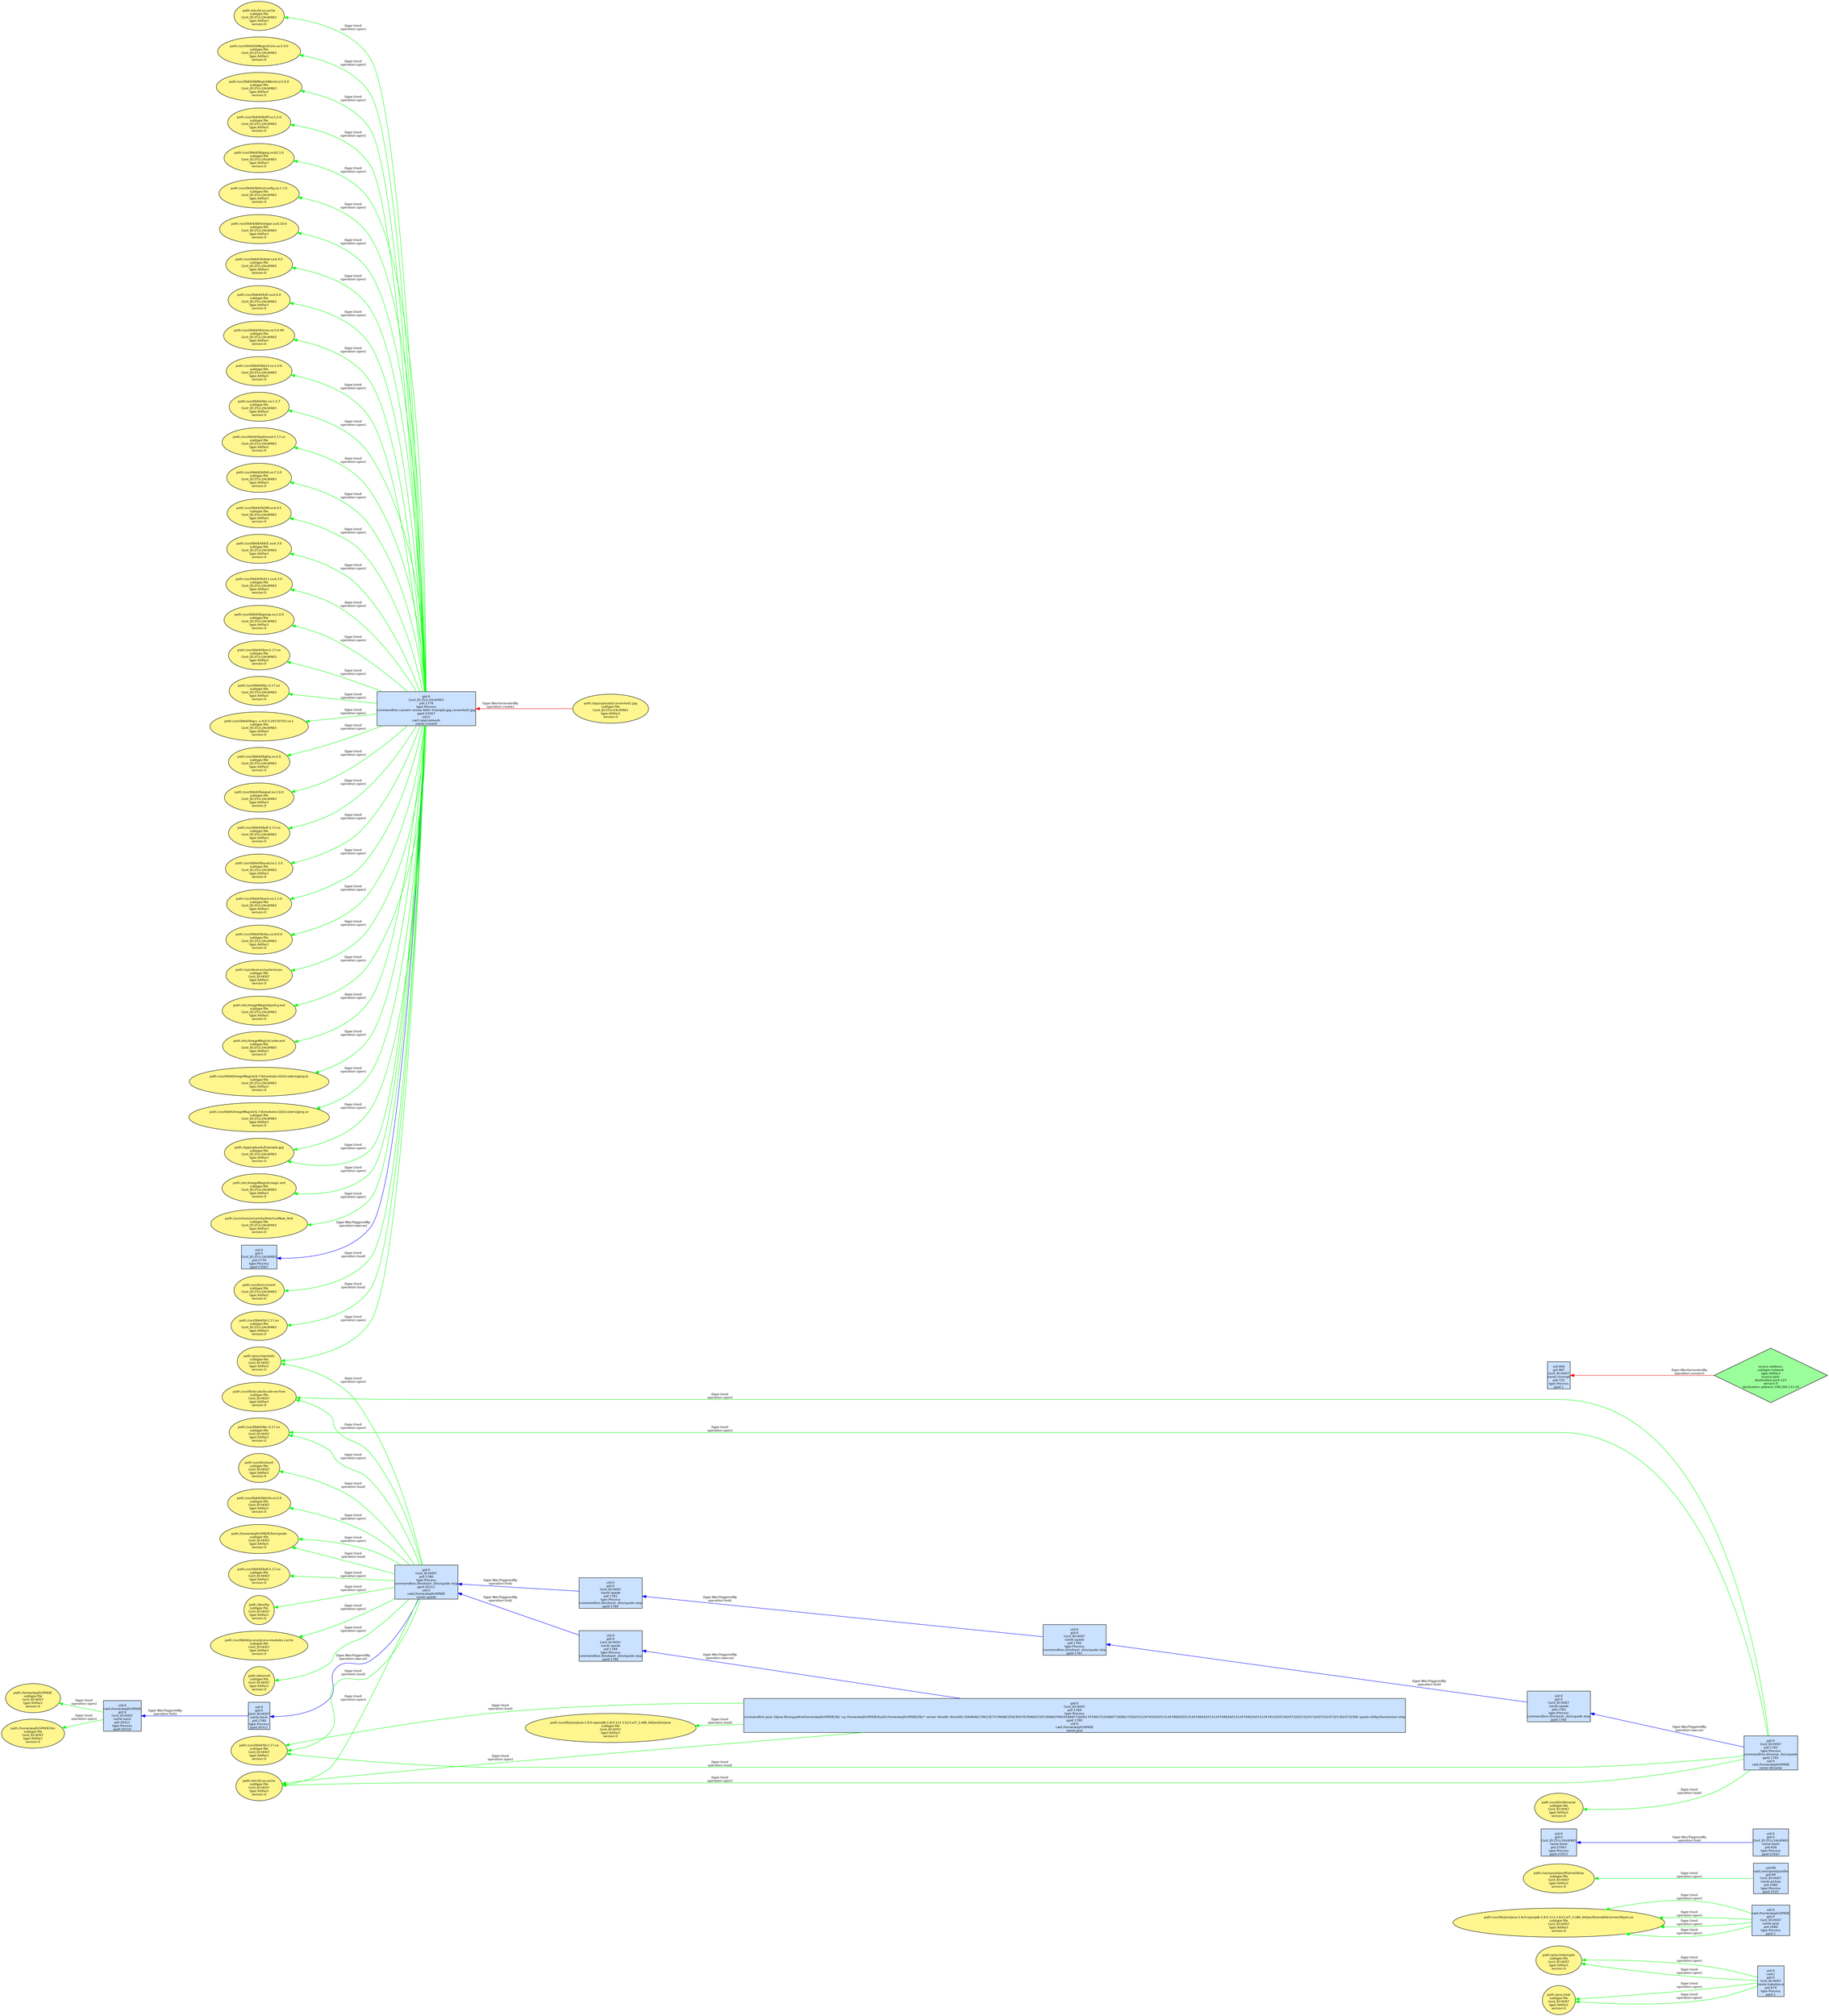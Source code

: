 digraph spade2dot {
graph [rankdir = "RL"];
node [fontname="Helvetica" fontsize="8" style="filled" margin="0.0,0.0"];
edge [fontname="Helvetica" fontsize="8"];
"d5bedb1a84456c5a804f0e257a4b57d2" [label="\nuid:0\ncwd:/\ngid:0\nCont_ID:HOST\nname:irqbalance\npid:674\ntype:Process\nppid:1" shape="box" fillcolor="lightsteelblue1"];
"3594f7b96313cc797d82e3fe8ecaae55" [label="\npath:/proc/interrupts\nsubtype:file\nCont_ID:HOST\ntype:Artifact\nversion:0" shape="ellipse" fillcolor="khaki1"];
"d5bedb1a84456c5a804f0e257a4b57d2" -> "3594f7b96313cc797d82e3fe8ecaae55" [label="(type:Used\noperation:open)" color="green" style="solid"];
"5ae2a8d5a40fef525409eb4b4b286a88" [label="\npath:/proc/stat\nsubtype:file\nCont_ID:HOST\ntype:Artifact\nversion:0" shape="ellipse" fillcolor="khaki1"];
"d5bedb1a84456c5a804f0e257a4b57d2" -> "5ae2a8d5a40fef525409eb4b4b286a88" [label="(type:Used\noperation:open)" color="green" style="solid"];
"ec3abf74a7c3e6f413054c468decd78e" [label="\nuid:0\ncwd:/home/wajih/SPADE\ngid:0\nCont_ID:HOST\nname:java\npid:1680\ntype:Process\nppid:1" shape="box" fillcolor="lightsteelblue1"];
"9724959130d44766ea81b58de6a19d00" [label="\npath:/usr/lib/jvm/java-1.8.0-openjdk-1.8.0.111-1.b15.el7_2.x86_64/jre/lib/amd64/server/libjvm.so\nsubtype:file\nCont_ID:HOST\ntype:Artifact\nversion:0" shape="ellipse" fillcolor="khaki1"];
"ec3abf74a7c3e6f413054c468decd78e" -> "9724959130d44766ea81b58de6a19d00" [label="(type:Used\noperation:open)" color="green" style="solid"];
"ec3abf74a7c3e6f413054c468decd78e" -> "9724959130d44766ea81b58de6a19d00" [label="(type:Used\noperation:open)" color="green" style="solid"];
"ec3abf74a7c3e6f413054c468decd78e" -> "9724959130d44766ea81b58de6a19d00" [label="(type:Used\noperation:open)" color="green" style="solid"];
"ec3abf74a7c3e6f413054c468decd78e" -> "9724959130d44766ea81b58de6a19d00" [label="(type:Used\noperation:open)" color="green" style="solid"];
"09656092b2ca9a7f4b8efa29ac56a645" [label="\nuid:89\ncwd:/var/spool/postfix\ngid:89\nCont_ID:HOST\nname:pickup\npid:1082\ntype:Process\nppid:2522" shape="box" fillcolor="lightsteelblue1"];
"a711edd539155b446dd78e9fd0faf81b" [label="\npath:/var/spool/postfix/maildrop\nsubtype:file\nCont_ID:HOST\ntype:Artifact\nversion:0" shape="ellipse" fillcolor="khaki1"];
"09656092b2ca9a7f4b8efa29ac56a645" -> "a711edd539155b446dd78e9fd0faf81b" [label="(type:Used\noperation:open)" color="green" style="solid"];
"688800286eb8303a6e91432b1bc464df" [label="\nuid:0\ngid:0\nCont_ID:251c24c6f483\nname:bash\npid:23567\ntype:Process\nppid:23553" shape="box" fillcolor="lightsteelblue1"];
"fd22ab16179bcb0be454539cab1e3d76" [label="\nuid:0\ngid:0\nCont_ID:251c24c6f483\nname:bash\npid:426\ntype:Process\nppid:23567" shape="box" fillcolor="lightsteelblue1"];
"fd22ab16179bcb0be454539cab1e3d76" -> "688800286eb8303a6e91432b1bc464df" [label="(type:WasTriggeredBy\noperation:fork)" color="blue" style="solid"];
"197ac070e965aefe192e0815894fb07e" [label="\nuid:0\ngid:0\nCont_ID:251c24c6f483\npid:1779\ntype:Process\nppid:23567" shape="box" fillcolor="lightsteelblue1"];
"0410a08c914e2f43c41a002bb4ccf6e2" [label="\ngid:0\nCont_ID:251c24c6f483\npid:1779\ntype:Process\ncommandline:convert -resize 600> Example.jpg converted1.jpg\nppid:23567\nuid:0\ncwd:/app/uploads\nname:convert" shape="box" fillcolor="lightsteelblue1"];
"0410a08c914e2f43c41a002bb4ccf6e2" -> "197ac070e965aefe192e0815894fb07e" [label="(type:WasTriggeredBy\noperation:execve)" color="blue" style="solid"];
"688f233d7efacfeb5d1a40705bd8fac8" [label="\npath:/usr/bin/convert\nsubtype:file\nCont_ID:251c24c6f483\ntype:Artifact\nversion:0" shape="ellipse" fillcolor="khaki1"];
"0410a08c914e2f43c41a002bb4ccf6e2" -> "688f233d7efacfeb5d1a40705bd8fac8" [label="(type:Used\noperation:load)" color="green" style="solid"];
"225200f1b4b9d6d4d15cb79c26663d99" [label="\npath:/usr/lib64/ld-2.17.so\nsubtype:file\nCont_ID:251c24c6f483\ntype:Artifact\nversion:0" shape="ellipse" fillcolor="khaki1"];
"0410a08c914e2f43c41a002bb4ccf6e2" -> "225200f1b4b9d6d4d15cb79c26663d99" [label="(type:Used\noperation:load)" color="green" style="solid"];
"5e6870be5fae6ce6e3b2673f7af7dba7" [label="\npath:/etc/ld.so.cache\nsubtype:file\nCont_ID:251c24c6f483\ntype:Artifact\nversion:0" shape="ellipse" fillcolor="khaki1"];
"0410a08c914e2f43c41a002bb4ccf6e2" -> "5e6870be5fae6ce6e3b2673f7af7dba7" [label="(type:Used\noperation:open)" color="green" style="solid"];
"1eac1f1ccafbb1c02876ba22739d3308" [label="\npath:/usr/lib64/libMagickCore.so.5.0.0\nsubtype:file\nCont_ID:251c24c6f483\ntype:Artifact\nversion:0" shape="ellipse" fillcolor="khaki1"];
"0410a08c914e2f43c41a002bb4ccf6e2" -> "1eac1f1ccafbb1c02876ba22739d3308" [label="(type:Used\noperation:open)" color="green" style="solid"];
"aca5c0d2823de746410c3d4f88188389" [label="\npath:/usr/lib64/libMagickWand.so.5.0.0\nsubtype:file\nCont_ID:251c24c6f483\ntype:Artifact\nversion:0" shape="ellipse" fillcolor="khaki1"];
"0410a08c914e2f43c41a002bb4ccf6e2" -> "aca5c0d2823de746410c3d4f88188389" [label="(type:Used\noperation:open)" color="green" style="solid"];
"351d6340bbf8dda73eb2aa7082de8283" [label="\npath:/usr/lib64/libtiff.so.5.2.0\nsubtype:file\nCont_ID:251c24c6f483\ntype:Artifact\nversion:0" shape="ellipse" fillcolor="khaki1"];
"0410a08c914e2f43c41a002bb4ccf6e2" -> "351d6340bbf8dda73eb2aa7082de8283" [label="(type:Used\noperation:open)" color="green" style="solid"];
"7be3352ebab7396f8a61b97427d063d9" [label="\npath:/usr/lib64/libjpeg.so.62.1.0\nsubtype:file\nCont_ID:251c24c6f483\ntype:Artifact\nversion:0" shape="ellipse" fillcolor="khaki1"];
"0410a08c914e2f43c41a002bb4ccf6e2" -> "7be3352ebab7396f8a61b97427d063d9" [label="(type:Used\noperation:open)" color="green" style="solid"];
"b594df7f7b59f057b38bd02a30078119" [label="\npath:/usr/lib64/libfontconfig.so.1.7.0\nsubtype:file\nCont_ID:251c24c6f483\ntype:Artifact\nversion:0" shape="ellipse" fillcolor="khaki1"];
"0410a08c914e2f43c41a002bb4ccf6e2" -> "b594df7f7b59f057b38bd02a30078119" [label="(type:Used\noperation:open)" color="green" style="solid"];
"e281dd791945f8c856fe3fbc0f4dbdcd" [label="\npath:/usr/lib64/libfreetype.so.6.10.0\nsubtype:file\nCont_ID:251c24c6f483\ntype:Artifact\nversion:0" shape="ellipse" fillcolor="khaki1"];
"0410a08c914e2f43c41a002bb4ccf6e2" -> "e281dd791945f8c856fe3fbc0f4dbdcd" [label="(type:Used\noperation:open)" color="green" style="solid"];
"3ca30fea82a6fdd7eb34ccfd2d2a446b" [label="\npath:/usr/lib64/libXext.so.6.4.0\nsubtype:file\nCont_ID:251c24c6f483\ntype:Artifact\nversion:0" shape="ellipse" fillcolor="khaki1"];
"0410a08c914e2f43c41a002bb4ccf6e2" -> "3ca30fea82a6fdd7eb34ccfd2d2a446b" [label="(type:Used\noperation:open)" color="green" style="solid"];
"41c8a87dca0fbee9f8a905d2534a12af" [label="\npath:/usr/lib64/libXt.so.6.0.0\nsubtype:file\nCont_ID:251c24c6f483\ntype:Artifact\nversion:0" shape="ellipse" fillcolor="khaki1"];
"0410a08c914e2f43c41a002bb4ccf6e2" -> "41c8a87dca0fbee9f8a905d2534a12af" [label="(type:Used\noperation:open)" color="green" style="solid"];
"1f925e339790617854569d9f8d59a2df" [label="\npath:/usr/lib64/liblzma.so.5.0.99\nsubtype:file\nCont_ID:251c24c6f483\ntype:Artifact\nversion:0" shape="ellipse" fillcolor="khaki1"];
"0410a08c914e2f43c41a002bb4ccf6e2" -> "1f925e339790617854569d9f8d59a2df" [label="(type:Used\noperation:open)" color="green" style="solid"];
"cf793807a685341a20e96ddbc2fdc10d" [label="\npath:/usr/lib64/libbz2.so.1.0.6\nsubtype:file\nCont_ID:251c24c6f483\ntype:Artifact\nversion:0" shape="ellipse" fillcolor="khaki1"];
"0410a08c914e2f43c41a002bb4ccf6e2" -> "cf793807a685341a20e96ddbc2fdc10d" [label="(type:Used\noperation:open)" color="green" style="solid"];
"11098114ad517b3490b897c5b246355b" [label="\npath:/usr/lib64/libz.so.1.2.7\nsubtype:file\nCont_ID:251c24c6f483\ntype:Artifact\nversion:0" shape="ellipse" fillcolor="khaki1"];
"0410a08c914e2f43c41a002bb4ccf6e2" -> "11098114ad517b3490b897c5b246355b" [label="(type:Used\noperation:open)" color="green" style="solid"];
"b8cd367b86b19a266143df1b76b1b810" [label="\npath:/usr/lib64/libpthread-2.17.so\nsubtype:file\nCont_ID:251c24c6f483\ntype:Artifact\nversion:0" shape="ellipse" fillcolor="khaki1"];
"0410a08c914e2f43c41a002bb4ccf6e2" -> "b8cd367b86b19a266143df1b76b1b810" [label="(type:Used\noperation:open)" color="green" style="solid"];
"37c71578fdcaf4be268f29e78346dcef" [label="\npath:/usr/lib64/libltdl.so.7.3.0\nsubtype:file\nCont_ID:251c24c6f483\ntype:Artifact\nversion:0" shape="ellipse" fillcolor="khaki1"];
"0410a08c914e2f43c41a002bb4ccf6e2" -> "37c71578fdcaf4be268f29e78346dcef" [label="(type:Used\noperation:open)" color="green" style="solid"];
"530ebc73368e3ffc0a4f128f19503bf2" [label="\npath:/usr/lib64/libSM.so.6.0.1\nsubtype:file\nCont_ID:251c24c6f483\ntype:Artifact\nversion:0" shape="ellipse" fillcolor="khaki1"];
"0410a08c914e2f43c41a002bb4ccf6e2" -> "530ebc73368e3ffc0a4f128f19503bf2" [label="(type:Used\noperation:open)" color="green" style="solid"];
"82591715cc68ee2680004033c8e7b06c" [label="\npath:/usr/lib64/libICE.so.6.3.0\nsubtype:file\nCont_ID:251c24c6f483\ntype:Artifact\nversion:0" shape="ellipse" fillcolor="khaki1"];
"0410a08c914e2f43c41a002bb4ccf6e2" -> "82591715cc68ee2680004033c8e7b06c" [label="(type:Used\noperation:open)" color="green" style="solid"];
"f9be7fb066322268da3672299d8836f5" [label="\npath:/usr/lib64/libX11.so.6.3.0\nsubtype:file\nCont_ID:251c24c6f483\ntype:Artifact\nversion:0" shape="ellipse" fillcolor="khaki1"];
"0410a08c914e2f43c41a002bb4ccf6e2" -> "f9be7fb066322268da3672299d8836f5" [label="(type:Used\noperation:open)" color="green" style="solid"];
"1fc4d9d17f382a5f2012b8fa10d19267" [label="\npath:/usr/lib64/libgomp.so.1.0.0\nsubtype:file\nCont_ID:251c24c6f483\ntype:Artifact\nversion:0" shape="ellipse" fillcolor="khaki1"];
"0410a08c914e2f43c41a002bb4ccf6e2" -> "1fc4d9d17f382a5f2012b8fa10d19267" [label="(type:Used\noperation:open)" color="green" style="solid"];
"d8af93a457bb05fd6eb02c50e3fbe8cb" [label="\npath:/usr/lib64/libm-2.17.so\nsubtype:file\nCont_ID:251c24c6f483\ntype:Artifact\nversion:0" shape="ellipse" fillcolor="khaki1"];
"0410a08c914e2f43c41a002bb4ccf6e2" -> "d8af93a457bb05fd6eb02c50e3fbe8cb" [label="(type:Used\noperation:open)" color="green" style="solid"];
"5df380cfe507cdc53b217d39e066feec" [label="\npath:/usr/lib64/libc-2.17.so\nsubtype:file\nCont_ID:251c24c6f483\ntype:Artifact\nversion:0" shape="ellipse" fillcolor="khaki1"];
"0410a08c914e2f43c41a002bb4ccf6e2" -> "5df380cfe507cdc53b217d39e066feec" [label="(type:Used\noperation:open)" color="green" style="solid"];
"5b5fa20a2075e9d920284e8bea07afd8" [label="\npath:/usr/lib64/libgcc_s-4.8.5-20150702.so.1\nsubtype:file\nCont_ID:251c24c6f483\ntype:Artifact\nversion:0" shape="ellipse" fillcolor="khaki1"];
"0410a08c914e2f43c41a002bb4ccf6e2" -> "5b5fa20a2075e9d920284e8bea07afd8" [label="(type:Used\noperation:open)" color="green" style="solid"];
"e3a5e7ef9cb1dddd15c7b4c769e60692" [label="\npath:/usr/lib64/libjbig.so.2.0\nsubtype:file\nCont_ID:251c24c6f483\ntype:Artifact\nversion:0" shape="ellipse" fillcolor="khaki1"];
"0410a08c914e2f43c41a002bb4ccf6e2" -> "e3a5e7ef9cb1dddd15c7b4c769e60692" [label="(type:Used\noperation:open)" color="green" style="solid"];
"9aca8746a3956a90659b9b037ac52abb" [label="\npath:/usr/lib64/libexpat.so.1.6.0\nsubtype:file\nCont_ID:251c24c6f483\ntype:Artifact\nversion:0" shape="ellipse" fillcolor="khaki1"];
"0410a08c914e2f43c41a002bb4ccf6e2" -> "9aca8746a3956a90659b9b037ac52abb" [label="(type:Used\noperation:open)" color="green" style="solid"];
"f908fc2999bb239bb3b29a937951e11f" [label="\npath:/usr/lib64/libdl-2.17.so\nsubtype:file\nCont_ID:251c24c6f483\ntype:Artifact\nversion:0" shape="ellipse" fillcolor="khaki1"];
"0410a08c914e2f43c41a002bb4ccf6e2" -> "f908fc2999bb239bb3b29a937951e11f" [label="(type:Used\noperation:open)" color="green" style="solid"];
"1df63e91beff66a27673a3ad0fe94e6c" [label="\npath:/usr/lib64/libuuid.so.1.3.0\nsubtype:file\nCont_ID:251c24c6f483\ntype:Artifact\nversion:0" shape="ellipse" fillcolor="khaki1"];
"0410a08c914e2f43c41a002bb4ccf6e2" -> "1df63e91beff66a27673a3ad0fe94e6c" [label="(type:Used\noperation:open)" color="green" style="solid"];
"580b4bd87b56d7f5f1ca3d0981ab3fc6" [label="\npath:/usr/lib64/libxcb.so.1.1.0\nsubtype:file\nCont_ID:251c24c6f483\ntype:Artifact\nversion:0" shape="ellipse" fillcolor="khaki1"];
"0410a08c914e2f43c41a002bb4ccf6e2" -> "580b4bd87b56d7f5f1ca3d0981ab3fc6" [label="(type:Used\noperation:open)" color="green" style="solid"];
"5bec3e6d7beab4a354a7dfa2b50bd6b1" [label="\npath:/usr/lib64/libXau.so.6.0.0\nsubtype:file\nCont_ID:251c24c6f483\ntype:Artifact\nversion:0" shape="ellipse" fillcolor="khaki1"];
"0410a08c914e2f43c41a002bb4ccf6e2" -> "5bec3e6d7beab4a354a7dfa2b50bd6b1" [label="(type:Used\noperation:open)" color="green" style="solid"];
"456edbb7a3dc6defd6bf8bcc8f229c5e" [label="\npath:/sys/devices/system/cpu\nsubtype:file\nCont_ID:HOST\ntype:Artifact\nversion:0" shape="ellipse" fillcolor="khaki1"];
"0410a08c914e2f43c41a002bb4ccf6e2" -> "456edbb7a3dc6defd6bf8bcc8f229c5e" [label="(type:Used\noperation:open)" color="green" style="solid"];
"c5af0c4f10c673782667cb8ee66e7245" [label="\npath:/proc/meminfo\nsubtype:file\nCont_ID:HOST\ntype:Artifact\nversion:0" shape="ellipse" fillcolor="khaki1"];
"0410a08c914e2f43c41a002bb4ccf6e2" -> "c5af0c4f10c673782667cb8ee66e7245" [label="(type:Used\noperation:open)" color="green" style="solid"];
"11321a3c1555760b9ce1668ac6409a4d" [label="\npath:/etc/ImageMagick/policy.xml\nsubtype:file\nCont_ID:251c24c6f483\ntype:Artifact\nversion:0" shape="ellipse" fillcolor="khaki1"];
"0410a08c914e2f43c41a002bb4ccf6e2" -> "11321a3c1555760b9ce1668ac6409a4d" [label="(type:Used\noperation:open)" color="green" style="solid"];
"7385287e7c86a380b4328b5be38fe1a8" [label="\npath:/etc/ImageMagick/coder.xml\nsubtype:file\nCont_ID:251c24c6f483\ntype:Artifact\nversion:0" shape="ellipse" fillcolor="khaki1"];
"0410a08c914e2f43c41a002bb4ccf6e2" -> "7385287e7c86a380b4328b5be38fe1a8" [label="(type:Used\noperation:open)" color="green" style="solid"];
"cf0c53bb8f9c4209b5c1aea632c275a8" [label="\npath:/usr/lib64/ImageMagick-6.7.8/modules-Q16/coders/jpeg.la\nsubtype:file\nCont_ID:251c24c6f483\ntype:Artifact\nversion:0" shape="ellipse" fillcolor="khaki1"];
"0410a08c914e2f43c41a002bb4ccf6e2" -> "cf0c53bb8f9c4209b5c1aea632c275a8" [label="(type:Used\noperation:open)" color="green" style="solid"];
"526eb243a49a645b35ef85bcb12503cc" [label="\npath:/usr/lib64/ImageMagick-6.7.8/modules-Q16/coders/jpeg.so\nsubtype:file\nCont_ID:251c24c6f483\ntype:Artifact\nversion:0" shape="ellipse" fillcolor="khaki1"];
"0410a08c914e2f43c41a002bb4ccf6e2" -> "526eb243a49a645b35ef85bcb12503cc" [label="(type:Used\noperation:open)" color="green" style="solid"];
"73ddcb2de17db075f60ca88db86455d9" [label="\npath:/app/uploads/Example.jpg\nsubtype:file\nCont_ID:251c24c6f483\ntype:Artifact\nversion:0" shape="ellipse" fillcolor="khaki1"];
"0410a08c914e2f43c41a002bb4ccf6e2" -> "73ddcb2de17db075f60ca88db86455d9" [label="(type:Used\noperation:open)" color="green" style="solid"];
"93197066ccf3bc6d750364c2807c0037" [label="\npath:/etc/ImageMagick/magic.xml\nsubtype:file\nCont_ID:251c24c6f483\ntype:Artifact\nversion:0" shape="ellipse" fillcolor="khaki1"];
"0410a08c914e2f43c41a002bb4ccf6e2" -> "93197066ccf3bc6d750364c2807c0037" [label="(type:Used\noperation:open)" color="green" style="solid"];
"0410a08c914e2f43c41a002bb4ccf6e2" -> "73ddcb2de17db075f60ca88db86455d9" [label="(type:Used\noperation:open)" color="green" style="solid"];
"1f512b9b112a72b4cfbd789a7a23b7af" [label="\npath:/usr/share/zoneinfo/America/New_York\nsubtype:file\nCont_ID:251c24c6f483\ntype:Artifact\nversion:0" shape="ellipse" fillcolor="khaki1"];
"0410a08c914e2f43c41a002bb4ccf6e2" -> "1f512b9b112a72b4cfbd789a7a23b7af" [label="(type:Used\noperation:open)" color="green" style="solid"];
"838862b9e663e5cd63edf6251da0159a" [label="\npath:/app/uploads/converted1.jpg\nsubtype:file\nCont_ID:251c24c6f483\ntype:Artifact\nversion:0" shape="ellipse" fillcolor="khaki1"];
"838862b9e663e5cd63edf6251da0159a" -> "0410a08c914e2f43c41a002bb4ccf6e2" [label="(type:WasGeneratedBy\noperation:create)" color="red" style="solid"];
"4ff405315f7e9beb8e9adaefe2070232" [label="\nuid:990\ngid:987\nCont_ID:HOST\nname:chronyd\npid:722\ntype:Process\nppid:1" shape="box" fillcolor="lightsteelblue1"];
"a462f377b19096afa1737854ec3d4e88" [label="\nsource address:\nsubtype:network\ntype:Artifact\nsource port:\ndestination port:123\nversion:0\ndestination address:198.206.133.14" shape="diamond" fillcolor="palegreen1"];
"a462f377b19096afa1737854ec3d4e88" -> "4ff405315f7e9beb8e9adaefe2070232" [label="(type:WasGeneratedBy\noperation:connect)" color="red" style="solid"];
"d5bedb1a84456c5a804f0e257a4b57d2" -> "3594f7b96313cc797d82e3fe8ecaae55" [label="(type:Used\noperation:open)" color="green" style="solid"];
"d5bedb1a84456c5a804f0e257a4b57d2" -> "5ae2a8d5a40fef525409eb4b4b286a88" [label="(type:Used\noperation:open)" color="green" style="solid"];
"55473faaac1e12906896b94b3ac1ad7a" [label="\nuid:0\ncwd:/home/wajih/SPADE\ngid:0\nCont_ID:HOST\nname:bash\npid:20311\ntype:Process\nppid:20310" shape="box" fillcolor="lightsteelblue1"];
"34b3ddfe63a15f1e4797bfd627089f42" [label="\npath:/home/wajih/SPADE\nsubtype:file\nCont_ID:HOST\ntype:Artifact\nversion:0" shape="ellipse" fillcolor="khaki1"];
"55473faaac1e12906896b94b3ac1ad7a" -> "34b3ddfe63a15f1e4797bfd627089f42" [label="(type:Used\noperation:open)" color="green" style="solid"];
"e85dbbb79c57b4003a9ad14124d7f9e4" [label="\npath:/home/wajih/SPADE/bin\nsubtype:file\nCont_ID:HOST\ntype:Artifact\nversion:0" shape="ellipse" fillcolor="khaki1"];
"55473faaac1e12906896b94b3ac1ad7a" -> "e85dbbb79c57b4003a9ad14124d7f9e4" [label="(type:Used\noperation:open)" color="green" style="solid"];
"3de1267fea6e3dc6f35408f755360abe" [label="\nuid:0\ngid:0\nCont_ID:HOST\nname:bash\npid:1780\ntype:Process\nppid:20311" shape="box" fillcolor="lightsteelblue1"];
"3de1267fea6e3dc6f35408f755360abe" -> "55473faaac1e12906896b94b3ac1ad7a" [label="(type:WasTriggeredBy\noperation:fork)" color="blue" style="solid"];
"db0a231f61a2dc3cd58aac2dd872137f" [label="\ngid:0\nCont_ID:HOST\npid:1780\ntype:Process\ncommandline:/bin/bash ./bin/spade stop\nppid:20311\nuid:0\ncwd:/home/wajih/SPADE\nname:spade" shape="box" fillcolor="lightsteelblue1"];
"db0a231f61a2dc3cd58aac2dd872137f" -> "3de1267fea6e3dc6f35408f755360abe" [label="(type:WasTriggeredBy\noperation:execve)" color="blue" style="solid"];
"b1ab4a98f560d0a26368182f39a1b5f7" [label="\npath:/home/wajih/SPADE/bin/spade\nsubtype:file\nCont_ID:HOST\ntype:Artifact\nversion:0" shape="ellipse" fillcolor="khaki1"];
"db0a231f61a2dc3cd58aac2dd872137f" -> "b1ab4a98f560d0a26368182f39a1b5f7" [label="(type:Used\noperation:load)" color="green" style="solid"];
"09053ebeb5f786b840c657a710ca85f5" [label="\npath:/usr/bin/bash\nsubtype:file\nCont_ID:HOST\ntype:Artifact\nversion:0" shape="ellipse" fillcolor="khaki1"];
"db0a231f61a2dc3cd58aac2dd872137f" -> "09053ebeb5f786b840c657a710ca85f5" [label="(type:Used\noperation:load)" color="green" style="solid"];
"55c03adc9e8e37a397f8954ce287f40c" [label="\npath:/usr/lib64/ld-2.17.so\nsubtype:file\nCont_ID:HOST\ntype:Artifact\nversion:0" shape="ellipse" fillcolor="khaki1"];
"db0a231f61a2dc3cd58aac2dd872137f" -> "55c03adc9e8e37a397f8954ce287f40c" [label="(type:Used\noperation:load)" color="green" style="solid"];
"ad3ba21ede0dea95855357ddd5780a19" [label="\npath:/etc/ld.so.cache\nsubtype:file\nCont_ID:HOST\ntype:Artifact\nversion:0" shape="ellipse" fillcolor="khaki1"];
"db0a231f61a2dc3cd58aac2dd872137f" -> "ad3ba21ede0dea95855357ddd5780a19" [label="(type:Used\noperation:open)" color="green" style="solid"];
"38004e85fb03317aa01ff00cd29376f9" [label="\npath:/usr/lib64/libtinfo.so.5.9\nsubtype:file\nCont_ID:HOST\ntype:Artifact\nversion:0" shape="ellipse" fillcolor="khaki1"];
"db0a231f61a2dc3cd58aac2dd872137f" -> "38004e85fb03317aa01ff00cd29376f9" [label="(type:Used\noperation:open)" color="green" style="solid"];
"eb09697f9a2def3fe5929a2065914497" [label="\npath:/usr/lib64/libdl-2.17.so\nsubtype:file\nCont_ID:HOST\ntype:Artifact\nversion:0" shape="ellipse" fillcolor="khaki1"];
"db0a231f61a2dc3cd58aac2dd872137f" -> "eb09697f9a2def3fe5929a2065914497" [label="(type:Used\noperation:open)" color="green" style="solid"];
"a71d01ae0398c198ca06ba9023cd8b04" [label="\npath:/usr/lib64/libc-2.17.so\nsubtype:file\nCont_ID:HOST\ntype:Artifact\nversion:0" shape="ellipse" fillcolor="khaki1"];
"db0a231f61a2dc3cd58aac2dd872137f" -> "a71d01ae0398c198ca06ba9023cd8b04" [label="(type:Used\noperation:open)" color="green" style="solid"];
"0fde2f68e2971cd2d62dac8ee143bd13" [label="\npath:/dev/tty\nsubtype:file\nCont_ID:HOST\ntype:Artifact\nversion:0" shape="ellipse" fillcolor="khaki1"];
"db0a231f61a2dc3cd58aac2dd872137f" -> "0fde2f68e2971cd2d62dac8ee143bd13" [label="(type:Used\noperation:open)" color="green" style="solid"];
"f8459929a6ee407583721e00c1e38742" [label="\npath:/usr/lib/locale/locale-archive\nsubtype:file\nCont_ID:HOST\ntype:Artifact\nversion:0" shape="ellipse" fillcolor="khaki1"];
"db0a231f61a2dc3cd58aac2dd872137f" -> "f8459929a6ee407583721e00c1e38742" [label="(type:Used\noperation:open)" color="green" style="solid"];
"db0a231f61a2dc3cd58aac2dd872137f" -> "c5af0c4f10c673782667cb8ee66e7245" [label="(type:Used\noperation:open)" color="green" style="solid"];
"e7bc7d4409586285a06e07f523dc3502" [label="\npath:/usr/lib64/gconv/gconv-modules.cache\nsubtype:file\nCont_ID:HOST\ntype:Artifact\nversion:0" shape="ellipse" fillcolor="khaki1"];
"db0a231f61a2dc3cd58aac2dd872137f" -> "e7bc7d4409586285a06e07f523dc3502" [label="(type:Used\noperation:open)" color="green" style="solid"];
"b1ab4a98f560d0a26368182f39a1b5f7" [label="\npath:/home/wajih/SPADE/bin/spade\nsubtype:file\nCont_ID:HOST\ntype:Artifact\nversion:0" shape="ellipse" fillcolor="khaki1"];
"db0a231f61a2dc3cd58aac2dd872137f" -> "b1ab4a98f560d0a26368182f39a1b5f7" [label="(type:Used\noperation:open)" color="green" style="solid"];
"b12b875036d9303bcdc1efe3bc2347e3" [label="\nuid:0\ngid:0\nCont_ID:HOST\nname:spade\npid:1781\ntype:Process\ncommandline:/bin/bash ./bin/spade stop\nppid:1780" shape="box" fillcolor="lightsteelblue1"];
"b12b875036d9303bcdc1efe3bc2347e3" -> "db0a231f61a2dc3cd58aac2dd872137f" [label="(type:WasTriggeredBy\noperation:fork)" color="blue" style="solid"];
"b5d692bf81de9057f135aad03e5f92d9" [label="\nuid:0\ngid:0\nCont_ID:HOST\nname:spade\npid:1782\ntype:Process\ncommandline:/bin/bash ./bin/spade stop\nppid:1781" shape="box" fillcolor="lightsteelblue1"];
"b5d692bf81de9057f135aad03e5f92d9" -> "b12b875036d9303bcdc1efe3bc2347e3" [label="(type:WasTriggeredBy\noperation:fork)" color="blue" style="solid"];
"ec71658a5a3da1f638067087df443a0b" [label="\nuid:0\ngid:0\nCont_ID:HOST\nname:spade\npid:1783\ntype:Process\ncommandline:/bin/bash ./bin/spade stop\nppid:1782" shape="box" fillcolor="lightsteelblue1"];
"ec71658a5a3da1f638067087df443a0b" -> "b5d692bf81de9057f135aad03e5f92d9" [label="(type:WasTriggeredBy\noperation:fork)" color="blue" style="solid"];
"94d08e694d985a9eedd27f08c8592357" [label="\ngid:0\nCont_ID:HOST\npid:1783\ntype:Process\ncommandline:dirname ./bin/spade\nppid:1782\nuid:0\ncwd:/home/wajih/SPADE\nname:dirname" shape="box" fillcolor="lightsteelblue1"];
"94d08e694d985a9eedd27f08c8592357" -> "ec71658a5a3da1f638067087df443a0b" [label="(type:WasTriggeredBy\noperation:execve)" color="blue" style="solid"];
"8c0e849baaeb71153adc9e85c280d22d" [label="\npath:/usr/bin/dirname\nsubtype:file\nCont_ID:HOST\ntype:Artifact\nversion:0" shape="ellipse" fillcolor="khaki1"];
"94d08e694d985a9eedd27f08c8592357" -> "8c0e849baaeb71153adc9e85c280d22d" [label="(type:Used\noperation:load)" color="green" style="solid"];
"55c03adc9e8e37a397f8954ce287f40c" [label="\npath:/usr/lib64/ld-2.17.so\nsubtype:file\nCont_ID:HOST\ntype:Artifact\nversion:0" shape="ellipse" fillcolor="khaki1"];
"94d08e694d985a9eedd27f08c8592357" -> "55c03adc9e8e37a397f8954ce287f40c" [label="(type:Used\noperation:load)" color="green" style="solid"];
"94d08e694d985a9eedd27f08c8592357" -> "ad3ba21ede0dea95855357ddd5780a19" [label="(type:Used\noperation:open)" color="green" style="solid"];
"94d08e694d985a9eedd27f08c8592357" -> "a71d01ae0398c198ca06ba9023cd8b04" [label="(type:Used\noperation:open)" color="green" style="solid"];
"94d08e694d985a9eedd27f08c8592357" -> "f8459929a6ee407583721e00c1e38742" [label="(type:Used\noperation:open)" color="green" style="solid"];
"414cf5a99e89bb297ff44daf2b22fef0" [label="\npath:/dev/null\nsubtype:file\nCont_ID:HOST\ntype:Artifact\nversion:0" shape="ellipse" fillcolor="khaki1"];
"db0a231f61a2dc3cd58aac2dd872137f" -> "414cf5a99e89bb297ff44daf2b22fef0" [label="(type:Used\noperation:open)" color="green" style="solid"];
"91e7623518eae494368282ac85cb70df" [label="\nuid:0\ngid:0\nCont_ID:HOST\nname:spade\npid:1784\ntype:Process\ncommandline:/bin/bash ./bin/spade stop\nppid:1780" shape="box" fillcolor="lightsteelblue1"];
"91e7623518eae494368282ac85cb70df" -> "db0a231f61a2dc3cd58aac2dd872137f" [label="(type:WasTriggeredBy\noperation:fork)" color="blue" style="solid"];
"cac9edab058349118e4efbcdf58f5322" [label="\ngid:0\nCont_ID:HOST\npid:1784\ntype:Process\ncommandline:java -Djava.library.path=/home/wajih/SPADE/lib/ -cp /home/wajih/SPADE/build:/home/wajih/SPADE/lib/* -server -Xms8G -Xmx16G 2D446A6176612E7574696C2E6C6F6767696E672E53696D706C65466F726D61747465722E666F726D61743D25312474592D253124746D2D25312474642025312474483A253124744D3A253124745320253424732025322473202535247325362473256E spade.utility.Daemonizer stop\nppid:1780\nuid:0\ncwd:/home/wajih/SPADE\nname:java" shape="box" fillcolor="lightsteelblue1"];
"cac9edab058349118e4efbcdf58f5322" -> "91e7623518eae494368282ac85cb70df" [label="(type:WasTriggeredBy\noperation:execve)" color="blue" style="solid"];
"df9b4581d302b446315a43af0fd3ac8a" [label="\npath:/usr/lib/jvm/java-1.8.0-openjdk-1.8.0.111-1.b15.el7_2.x86_64/jre/bin/java\nsubtype:file\nCont_ID:HOST\ntype:Artifact\nversion:0" shape="ellipse" fillcolor="khaki1"];
"cac9edab058349118e4efbcdf58f5322" -> "df9b4581d302b446315a43af0fd3ac8a" [label="(type:Used\noperation:load)" color="green" style="solid"];
"55c03adc9e8e37a397f8954ce287f40c" [label="\npath:/usr/lib64/ld-2.17.so\nsubtype:file\nCont_ID:HOST\ntype:Artifact\nversion:0" shape="ellipse" fillcolor="khaki1"];
"cac9edab058349118e4efbcdf58f5322" -> "55c03adc9e8e37a397f8954ce287f40c" [label="(type:Used\noperation:load)" color="green" style="solid"];
"cac9edab058349118e4efbcdf58f5322" -> "ad3ba21ede0dea95855357ddd5780a19" [label="(type:Used\noperation:open)" color="green" style="solid"];
}
